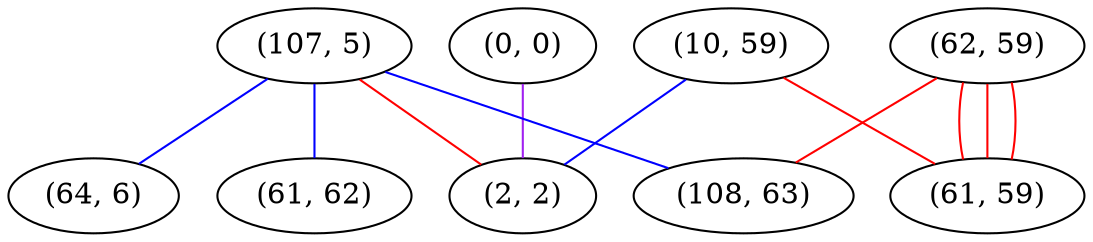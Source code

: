 graph "" {
"(62, 59)";
"(0, 0)";
"(107, 5)";
"(61, 62)";
"(64, 6)";
"(108, 63)";
"(10, 59)";
"(2, 2)";
"(61, 59)";
"(62, 59)" -- "(108, 63)"  [color=red, key=0, weight=1];
"(62, 59)" -- "(61, 59)"  [color=red, key=0, weight=1];
"(62, 59)" -- "(61, 59)"  [color=red, key=1, weight=1];
"(62, 59)" -- "(61, 59)"  [color=red, key=2, weight=1];
"(0, 0)" -- "(2, 2)"  [color=purple, key=0, weight=4];
"(107, 5)" -- "(61, 62)"  [color=blue, key=0, weight=3];
"(107, 5)" -- "(64, 6)"  [color=blue, key=0, weight=3];
"(107, 5)" -- "(108, 63)"  [color=blue, key=0, weight=3];
"(107, 5)" -- "(2, 2)"  [color=red, key=0, weight=1];
"(10, 59)" -- "(2, 2)"  [color=blue, key=0, weight=3];
"(10, 59)" -- "(61, 59)"  [color=red, key=0, weight=1];
}

